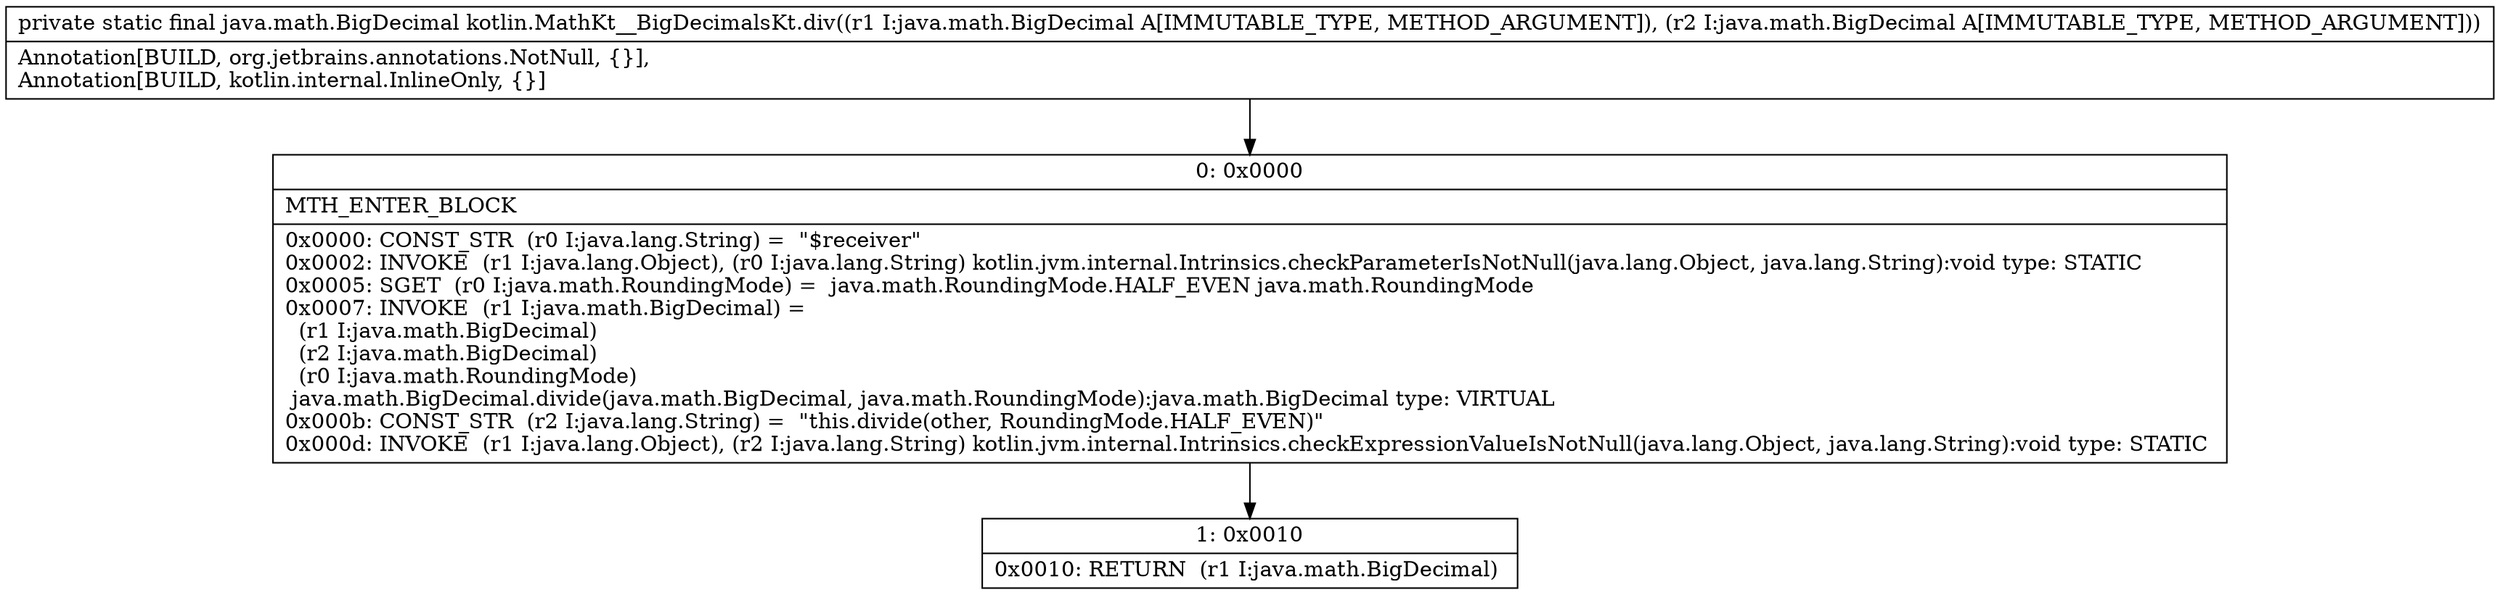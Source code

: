digraph "CFG forkotlin.MathKt__BigDecimalsKt.div(Ljava\/math\/BigDecimal;Ljava\/math\/BigDecimal;)Ljava\/math\/BigDecimal;" {
Node_0 [shape=record,label="{0\:\ 0x0000|MTH_ENTER_BLOCK\l|0x0000: CONST_STR  (r0 I:java.lang.String) =  \"$receiver\" \l0x0002: INVOKE  (r1 I:java.lang.Object), (r0 I:java.lang.String) kotlin.jvm.internal.Intrinsics.checkParameterIsNotNull(java.lang.Object, java.lang.String):void type: STATIC \l0x0005: SGET  (r0 I:java.math.RoundingMode) =  java.math.RoundingMode.HALF_EVEN java.math.RoundingMode \l0x0007: INVOKE  (r1 I:java.math.BigDecimal) = \l  (r1 I:java.math.BigDecimal)\l  (r2 I:java.math.BigDecimal)\l  (r0 I:java.math.RoundingMode)\l java.math.BigDecimal.divide(java.math.BigDecimal, java.math.RoundingMode):java.math.BigDecimal type: VIRTUAL \l0x000b: CONST_STR  (r2 I:java.lang.String) =  \"this.divide(other, RoundingMode.HALF_EVEN)\" \l0x000d: INVOKE  (r1 I:java.lang.Object), (r2 I:java.lang.String) kotlin.jvm.internal.Intrinsics.checkExpressionValueIsNotNull(java.lang.Object, java.lang.String):void type: STATIC \l}"];
Node_1 [shape=record,label="{1\:\ 0x0010|0x0010: RETURN  (r1 I:java.math.BigDecimal) \l}"];
MethodNode[shape=record,label="{private static final java.math.BigDecimal kotlin.MathKt__BigDecimalsKt.div((r1 I:java.math.BigDecimal A[IMMUTABLE_TYPE, METHOD_ARGUMENT]), (r2 I:java.math.BigDecimal A[IMMUTABLE_TYPE, METHOD_ARGUMENT]))  | Annotation[BUILD, org.jetbrains.annotations.NotNull, \{\}], \lAnnotation[BUILD, kotlin.internal.InlineOnly, \{\}]\l}"];
MethodNode -> Node_0;
Node_0 -> Node_1;
}

